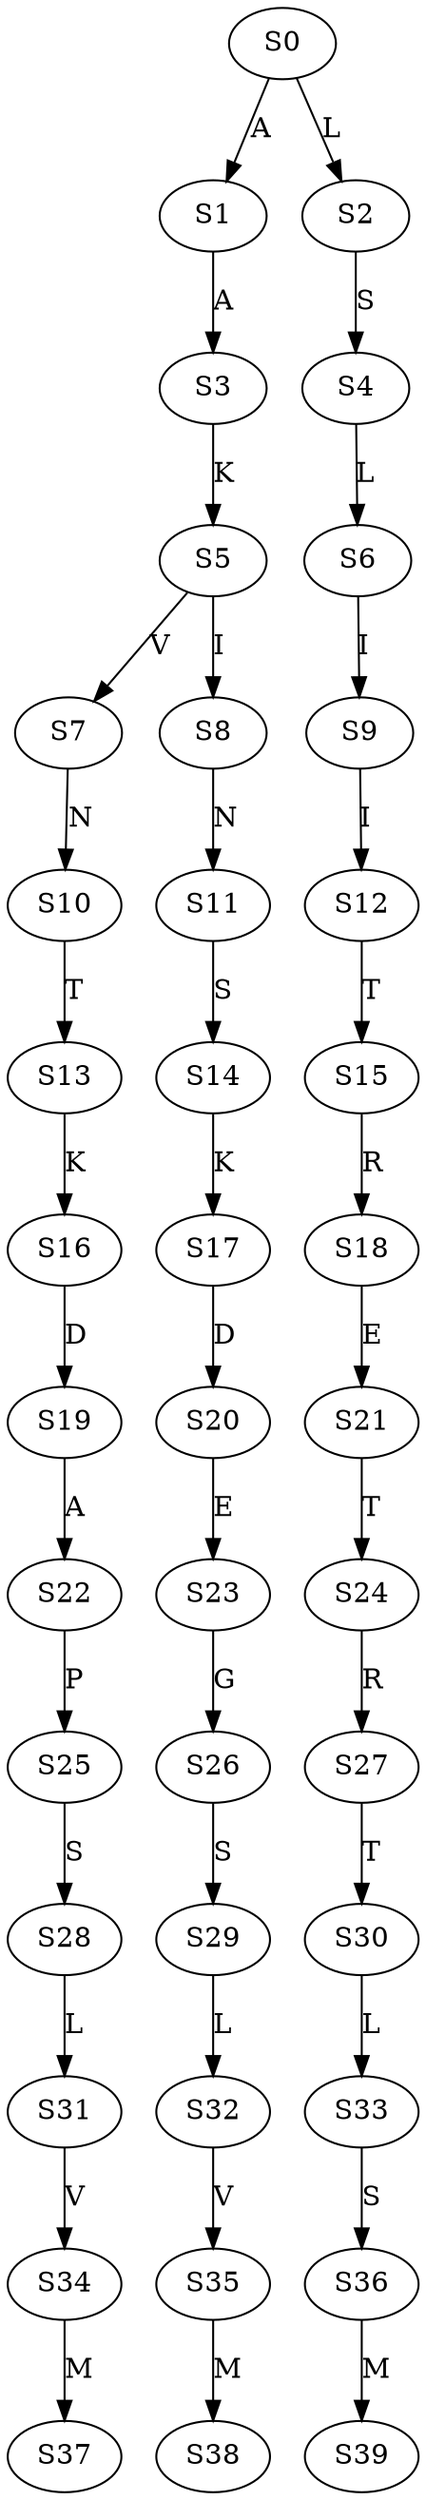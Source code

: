 strict digraph  {
	S0 -> S1 [ label = A ];
	S0 -> S2 [ label = L ];
	S1 -> S3 [ label = A ];
	S2 -> S4 [ label = S ];
	S3 -> S5 [ label = K ];
	S4 -> S6 [ label = L ];
	S5 -> S7 [ label = V ];
	S5 -> S8 [ label = I ];
	S6 -> S9 [ label = I ];
	S7 -> S10 [ label = N ];
	S8 -> S11 [ label = N ];
	S9 -> S12 [ label = I ];
	S10 -> S13 [ label = T ];
	S11 -> S14 [ label = S ];
	S12 -> S15 [ label = T ];
	S13 -> S16 [ label = K ];
	S14 -> S17 [ label = K ];
	S15 -> S18 [ label = R ];
	S16 -> S19 [ label = D ];
	S17 -> S20 [ label = D ];
	S18 -> S21 [ label = E ];
	S19 -> S22 [ label = A ];
	S20 -> S23 [ label = E ];
	S21 -> S24 [ label = T ];
	S22 -> S25 [ label = P ];
	S23 -> S26 [ label = G ];
	S24 -> S27 [ label = R ];
	S25 -> S28 [ label = S ];
	S26 -> S29 [ label = S ];
	S27 -> S30 [ label = T ];
	S28 -> S31 [ label = L ];
	S29 -> S32 [ label = L ];
	S30 -> S33 [ label = L ];
	S31 -> S34 [ label = V ];
	S32 -> S35 [ label = V ];
	S33 -> S36 [ label = S ];
	S34 -> S37 [ label = M ];
	S35 -> S38 [ label = M ];
	S36 -> S39 [ label = M ];
}
